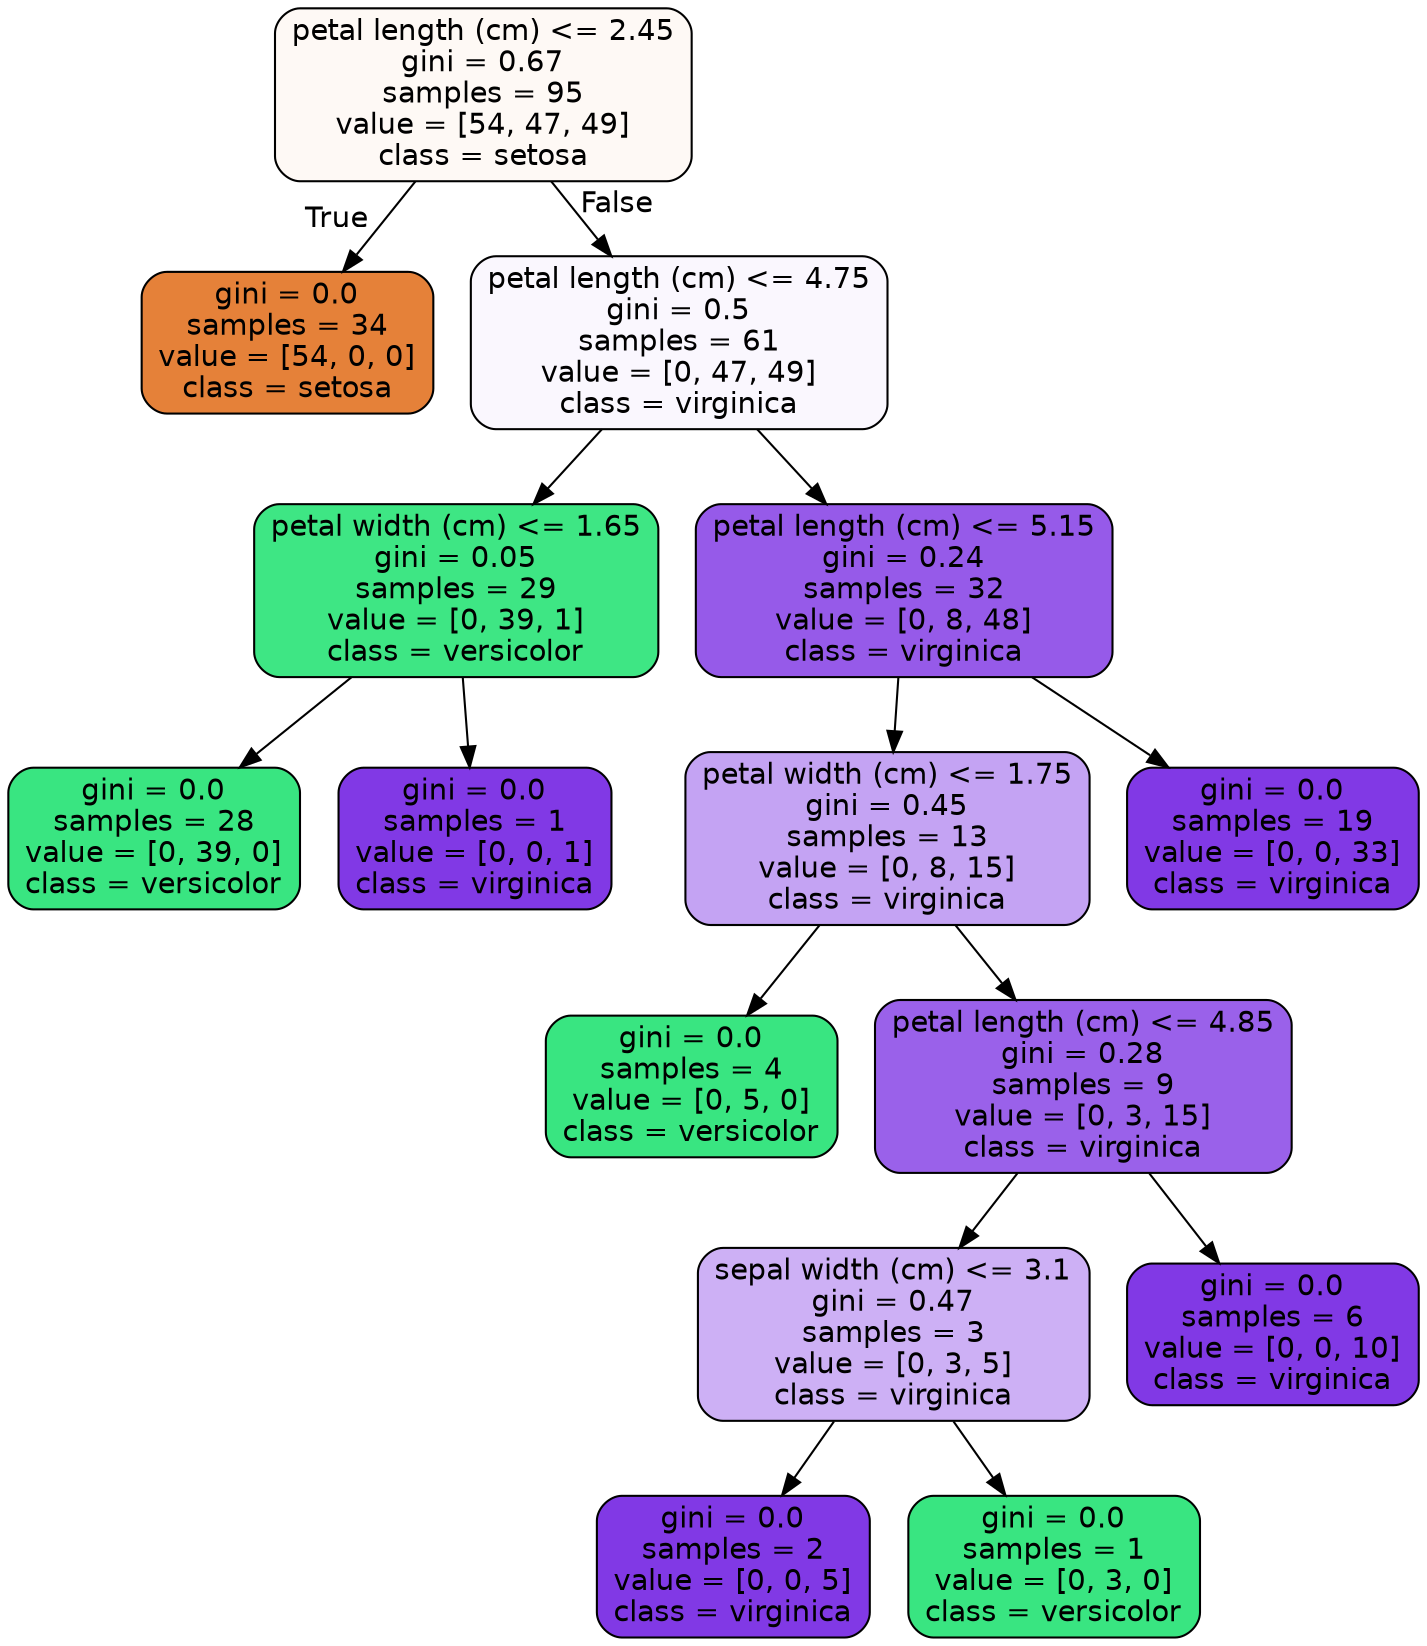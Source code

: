 digraph Tree {
node [shape=box, style="filled, rounded", color="black", fontname="helvetica"] ;
edge [fontname="helvetica"] ;
0 [label="petal length (cm) <= 2.45\ngini = 0.67\nsamples = 95\nvalue = [54, 47, 49]\nclass = setosa", fillcolor="#fef9f5"] ;
1 [label="gini = 0.0\nsamples = 34\nvalue = [54, 0, 0]\nclass = setosa", fillcolor="#e58139"] ;
0 -> 1 [labeldistance=2.5, labelangle=45, headlabel="True"] ;
2 [label="petal length (cm) <= 4.75\ngini = 0.5\nsamples = 61\nvalue = [0, 47, 49]\nclass = virginica", fillcolor="#faf7fe"] ;
0 -> 2 [labeldistance=2.5, labelangle=-45, headlabel="False"] ;
3 [label="petal width (cm) <= 1.65\ngini = 0.05\nsamples = 29\nvalue = [0, 39, 1]\nclass = versicolor", fillcolor="#3ee684"] ;
2 -> 3 ;
4 [label="gini = 0.0\nsamples = 28\nvalue = [0, 39, 0]\nclass = versicolor", fillcolor="#39e581"] ;
3 -> 4 ;
5 [label="gini = 0.0\nsamples = 1\nvalue = [0, 0, 1]\nclass = virginica", fillcolor="#8139e5"] ;
3 -> 5 ;
6 [label="petal length (cm) <= 5.15\ngini = 0.24\nsamples = 32\nvalue = [0, 8, 48]\nclass = virginica", fillcolor="#965ae9"] ;
2 -> 6 ;
7 [label="petal width (cm) <= 1.75\ngini = 0.45\nsamples = 13\nvalue = [0, 8, 15]\nclass = virginica", fillcolor="#c4a3f3"] ;
6 -> 7 ;
8 [label="gini = 0.0\nsamples = 4\nvalue = [0, 5, 0]\nclass = versicolor", fillcolor="#39e581"] ;
7 -> 8 ;
9 [label="petal length (cm) <= 4.85\ngini = 0.28\nsamples = 9\nvalue = [0, 3, 15]\nclass = virginica", fillcolor="#9a61ea"] ;
7 -> 9 ;
10 [label="sepal width (cm) <= 3.1\ngini = 0.47\nsamples = 3\nvalue = [0, 3, 5]\nclass = virginica", fillcolor="#cdb0f5"] ;
9 -> 10 ;
11 [label="gini = 0.0\nsamples = 2\nvalue = [0, 0, 5]\nclass = virginica", fillcolor="#8139e5"] ;
10 -> 11 ;
12 [label="gini = 0.0\nsamples = 1\nvalue = [0, 3, 0]\nclass = versicolor", fillcolor="#39e581"] ;
10 -> 12 ;
13 [label="gini = 0.0\nsamples = 6\nvalue = [0, 0, 10]\nclass = virginica", fillcolor="#8139e5"] ;
9 -> 13 ;
14 [label="gini = 0.0\nsamples = 19\nvalue = [0, 0, 33]\nclass = virginica", fillcolor="#8139e5"] ;
6 -> 14 ;
}